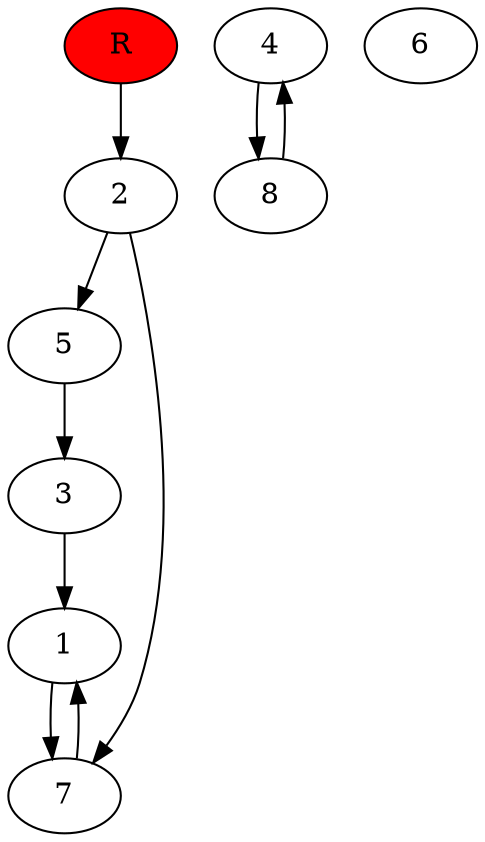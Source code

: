 digraph prb13482 {
	1
	2
	3
	4
	5
	6
	7
	8
	R [fillcolor="#ff0000" style=filled]
	1 -> 7
	2 -> 5
	2 -> 7
	3 -> 1
	4 -> 8
	5 -> 3
	7 -> 1
	8 -> 4
	R -> 2
}
